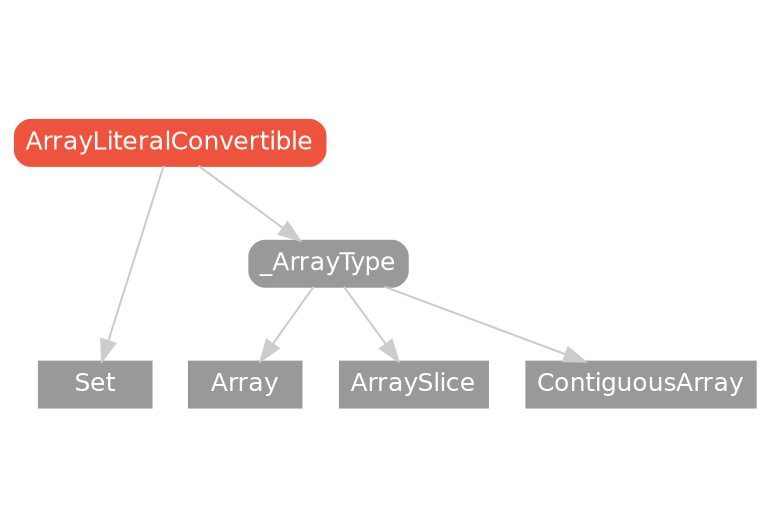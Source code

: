 strict digraph "ArrayLiteralConvertible - Type Hierarchy - SwiftDoc.org" {
    pad="0.1,0.8"
    node [shape=box, style="filled,rounded", color="#999999", fillcolor="#999999", fontcolor=white, fontname=Helvetica, fontnames="Helvetica,sansserif", fontsize=12, margin="0.07,0.05", height="0.3"]
    edge [color="#cccccc"]
    "Array" [URL="/type/Array/hierarchy/", style=filled]
    "ArrayLiteralConvertible" [URL="/protocol/ArrayLiteralConvertible/", style="filled,rounded", fillcolor="#ee543d", color="#ee543d"]
    "ArraySlice" [URL="/type/ArraySlice/hierarchy/", style=filled]
    "ContiguousArray" [URL="/type/ContiguousArray/hierarchy/", style=filled]
    "Set" [URL="/type/Set/hierarchy/", style=filled]
    "_ArrayType" [URL="/protocol/_ArrayType/hierarchy/"]    "ArrayLiteralConvertible" -> "Set"
    "ArrayLiteralConvertible" -> "_ArrayType"
    "_ArrayType" -> "Array"
    "_ArrayType" -> "ArraySlice"
    "_ArrayType" -> "ContiguousArray"
    subgraph Types {
        rank = max; "Set"; "Array"; "ArraySlice"; "ContiguousArray";
    }
}